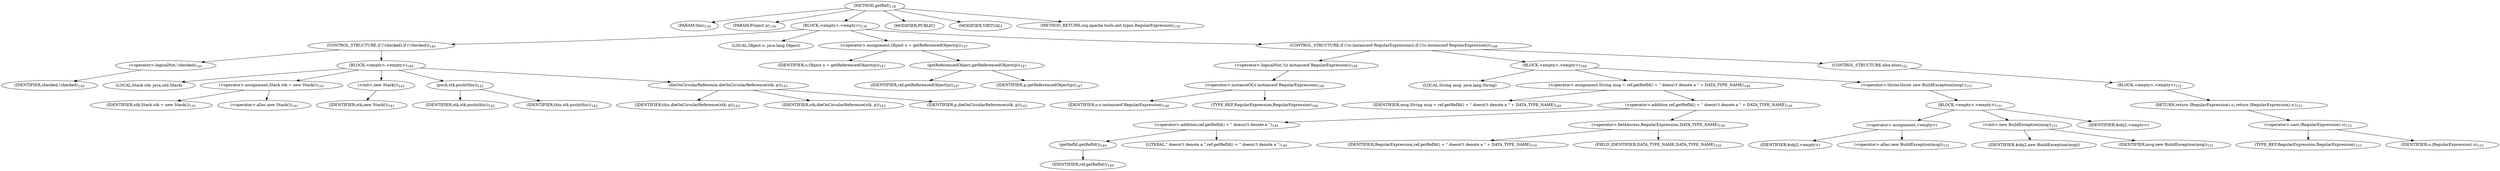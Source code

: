 digraph "getRef" {  
"92" [label = <(METHOD,getRef)<SUB>139</SUB>> ]
"19" [label = <(PARAM,this)<SUB>139</SUB>> ]
"93" [label = <(PARAM,Project p)<SUB>139</SUB>> ]
"94" [label = <(BLOCK,&lt;empty&gt;,&lt;empty&gt;)<SUB>139</SUB>> ]
"95" [label = <(CONTROL_STRUCTURE,if (!checked),if (!checked))<SUB>140</SUB>> ]
"96" [label = <(&lt;operator&gt;.logicalNot,!checked)<SUB>140</SUB>> ]
"97" [label = <(IDENTIFIER,checked,!checked)<SUB>140</SUB>> ]
"98" [label = <(BLOCK,&lt;empty&gt;,&lt;empty&gt;)<SUB>140</SUB>> ]
"17" [label = <(LOCAL,Stack stk: java.util.Stack)> ]
"99" [label = <(&lt;operator&gt;.assignment,Stack stk = new Stack())<SUB>141</SUB>> ]
"100" [label = <(IDENTIFIER,stk,Stack stk = new Stack())<SUB>141</SUB>> ]
"101" [label = <(&lt;operator&gt;.alloc,new Stack())<SUB>141</SUB>> ]
"102" [label = <(&lt;init&gt;,new Stack())<SUB>141</SUB>> ]
"16" [label = <(IDENTIFIER,stk,new Stack())<SUB>141</SUB>> ]
"103" [label = <(push,stk.push(this))<SUB>142</SUB>> ]
"104" [label = <(IDENTIFIER,stk,stk.push(this))<SUB>142</SUB>> ]
"18" [label = <(IDENTIFIER,this,stk.push(this))<SUB>142</SUB>> ]
"105" [label = <(dieOnCircularReference,dieOnCircularReference(stk, p))<SUB>143</SUB>> ]
"20" [label = <(IDENTIFIER,this,dieOnCircularReference(stk, p))<SUB>143</SUB>> ]
"106" [label = <(IDENTIFIER,stk,dieOnCircularReference(stk, p))<SUB>143</SUB>> ]
"107" [label = <(IDENTIFIER,p,dieOnCircularReference(stk, p))<SUB>143</SUB>> ]
"108" [label = <(LOCAL,Object o: java.lang.Object)> ]
"109" [label = <(&lt;operator&gt;.assignment,Object o = getReferencedObject(p))<SUB>147</SUB>> ]
"110" [label = <(IDENTIFIER,o,Object o = getReferencedObject(p))<SUB>147</SUB>> ]
"111" [label = <(getReferencedObject,getReferencedObject(p))<SUB>147</SUB>> ]
"112" [label = <(IDENTIFIER,ref,getReferencedObject(p))<SUB>147</SUB>> ]
"113" [label = <(IDENTIFIER,p,getReferencedObject(p))<SUB>147</SUB>> ]
"114" [label = <(CONTROL_STRUCTURE,if (!(o instanceof RegularExpression)),if (!(o instanceof RegularExpression)))<SUB>148</SUB>> ]
"115" [label = <(&lt;operator&gt;.logicalNot,!(o instanceof RegularExpression))<SUB>148</SUB>> ]
"116" [label = <(&lt;operator&gt;.instanceOf,o instanceof RegularExpression)<SUB>148</SUB>> ]
"117" [label = <(IDENTIFIER,o,o instanceof RegularExpression)<SUB>148</SUB>> ]
"118" [label = <(TYPE_REF,RegularExpression,RegularExpression)<SUB>148</SUB>> ]
"119" [label = <(BLOCK,&lt;empty&gt;,&lt;empty&gt;)<SUB>148</SUB>> ]
"120" [label = <(LOCAL,String msg: java.lang.String)> ]
"121" [label = <(&lt;operator&gt;.assignment,String msg = ref.getRefId() + &quot; doesn\'t denote a &quot; + DATA_TYPE_NAME)<SUB>149</SUB>> ]
"122" [label = <(IDENTIFIER,msg,String msg = ref.getRefId() + &quot; doesn\'t denote a &quot; + DATA_TYPE_NAME)<SUB>149</SUB>> ]
"123" [label = <(&lt;operator&gt;.addition,ref.getRefId() + &quot; doesn\'t denote a &quot; + DATA_TYPE_NAME)<SUB>149</SUB>> ]
"124" [label = <(&lt;operator&gt;.addition,ref.getRefId() + &quot; doesn\'t denote a &quot;)<SUB>149</SUB>> ]
"125" [label = <(getRefId,getRefId())<SUB>149</SUB>> ]
"126" [label = <(IDENTIFIER,ref,getRefId())<SUB>149</SUB>> ]
"127" [label = <(LITERAL,&quot; doesn\'t denote a &quot;,ref.getRefId() + &quot; doesn\'t denote a &quot;)<SUB>149</SUB>> ]
"128" [label = <(&lt;operator&gt;.fieldAccess,RegularExpression.DATA_TYPE_NAME)<SUB>150</SUB>> ]
"129" [label = <(IDENTIFIER,RegularExpression,ref.getRefId() + &quot; doesn\'t denote a &quot; + DATA_TYPE_NAME)<SUB>150</SUB>> ]
"130" [label = <(FIELD_IDENTIFIER,DATA_TYPE_NAME,DATA_TYPE_NAME)<SUB>150</SUB>> ]
"131" [label = <(&lt;operator&gt;.throw,throw new BuildException(msg);)<SUB>151</SUB>> ]
"132" [label = <(BLOCK,&lt;empty&gt;,&lt;empty&gt;)<SUB>151</SUB>> ]
"133" [label = <(&lt;operator&gt;.assignment,&lt;empty&gt;)> ]
"134" [label = <(IDENTIFIER,$obj2,&lt;empty&gt;)> ]
"135" [label = <(&lt;operator&gt;.alloc,new BuildException(msg))<SUB>151</SUB>> ]
"136" [label = <(&lt;init&gt;,new BuildException(msg))<SUB>151</SUB>> ]
"137" [label = <(IDENTIFIER,$obj2,new BuildException(msg))> ]
"138" [label = <(IDENTIFIER,msg,new BuildException(msg))<SUB>151</SUB>> ]
"139" [label = <(IDENTIFIER,$obj2,&lt;empty&gt;)> ]
"140" [label = <(CONTROL_STRUCTURE,else,else)<SUB>152</SUB>> ]
"141" [label = <(BLOCK,&lt;empty&gt;,&lt;empty&gt;)<SUB>152</SUB>> ]
"142" [label = <(RETURN,return (RegularExpression) o;,return (RegularExpression) o;)<SUB>153</SUB>> ]
"143" [label = <(&lt;operator&gt;.cast,(RegularExpression) o)<SUB>153</SUB>> ]
"144" [label = <(TYPE_REF,RegularExpression,RegularExpression)<SUB>153</SUB>> ]
"145" [label = <(IDENTIFIER,o,(RegularExpression) o)<SUB>153</SUB>> ]
"146" [label = <(MODIFIER,PUBLIC)> ]
"147" [label = <(MODIFIER,VIRTUAL)> ]
"148" [label = <(METHOD_RETURN,org.apache.tools.ant.types.RegularExpression)<SUB>139</SUB>> ]
  "92" -> "19" 
  "92" -> "93" 
  "92" -> "94" 
  "92" -> "146" 
  "92" -> "147" 
  "92" -> "148" 
  "94" -> "95" 
  "94" -> "108" 
  "94" -> "109" 
  "94" -> "114" 
  "95" -> "96" 
  "95" -> "98" 
  "96" -> "97" 
  "98" -> "17" 
  "98" -> "99" 
  "98" -> "102" 
  "98" -> "103" 
  "98" -> "105" 
  "99" -> "100" 
  "99" -> "101" 
  "102" -> "16" 
  "103" -> "104" 
  "103" -> "18" 
  "105" -> "20" 
  "105" -> "106" 
  "105" -> "107" 
  "109" -> "110" 
  "109" -> "111" 
  "111" -> "112" 
  "111" -> "113" 
  "114" -> "115" 
  "114" -> "119" 
  "114" -> "140" 
  "115" -> "116" 
  "116" -> "117" 
  "116" -> "118" 
  "119" -> "120" 
  "119" -> "121" 
  "119" -> "131" 
  "121" -> "122" 
  "121" -> "123" 
  "123" -> "124" 
  "123" -> "128" 
  "124" -> "125" 
  "124" -> "127" 
  "125" -> "126" 
  "128" -> "129" 
  "128" -> "130" 
  "131" -> "132" 
  "132" -> "133" 
  "132" -> "136" 
  "132" -> "139" 
  "133" -> "134" 
  "133" -> "135" 
  "136" -> "137" 
  "136" -> "138" 
  "140" -> "141" 
  "141" -> "142" 
  "142" -> "143" 
  "143" -> "144" 
  "143" -> "145" 
}

